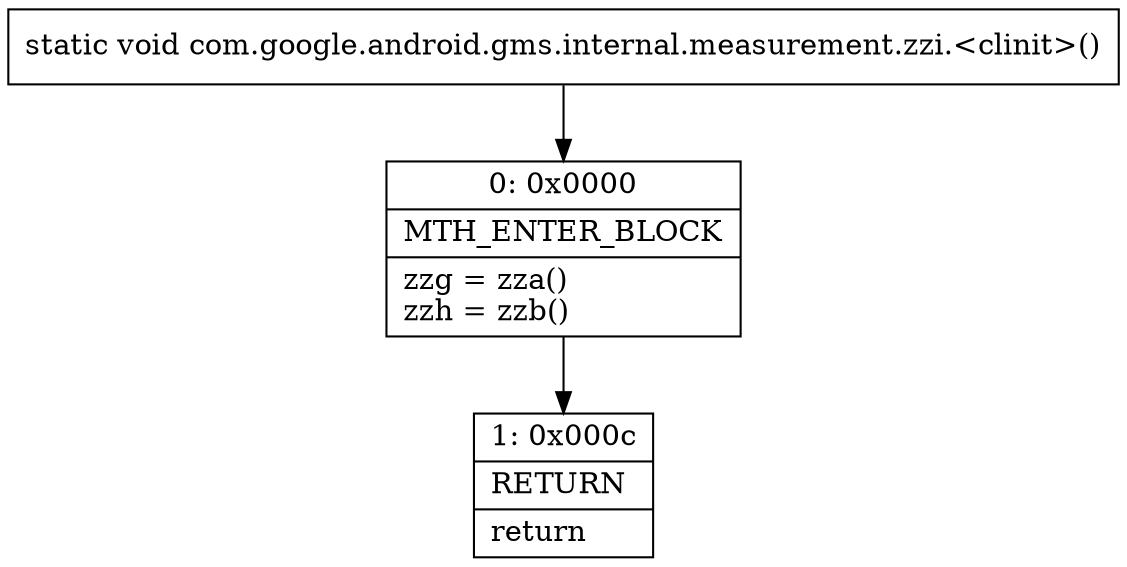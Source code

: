 digraph "CFG forcom.google.android.gms.internal.measurement.zzi.\<clinit\>()V" {
Node_0 [shape=record,label="{0\:\ 0x0000|MTH_ENTER_BLOCK\l|zzg = zza()\lzzh = zzb()\l}"];
Node_1 [shape=record,label="{1\:\ 0x000c|RETURN\l|return\l}"];
MethodNode[shape=record,label="{static void com.google.android.gms.internal.measurement.zzi.\<clinit\>() }"];
MethodNode -> Node_0;
Node_0 -> Node_1;
}

